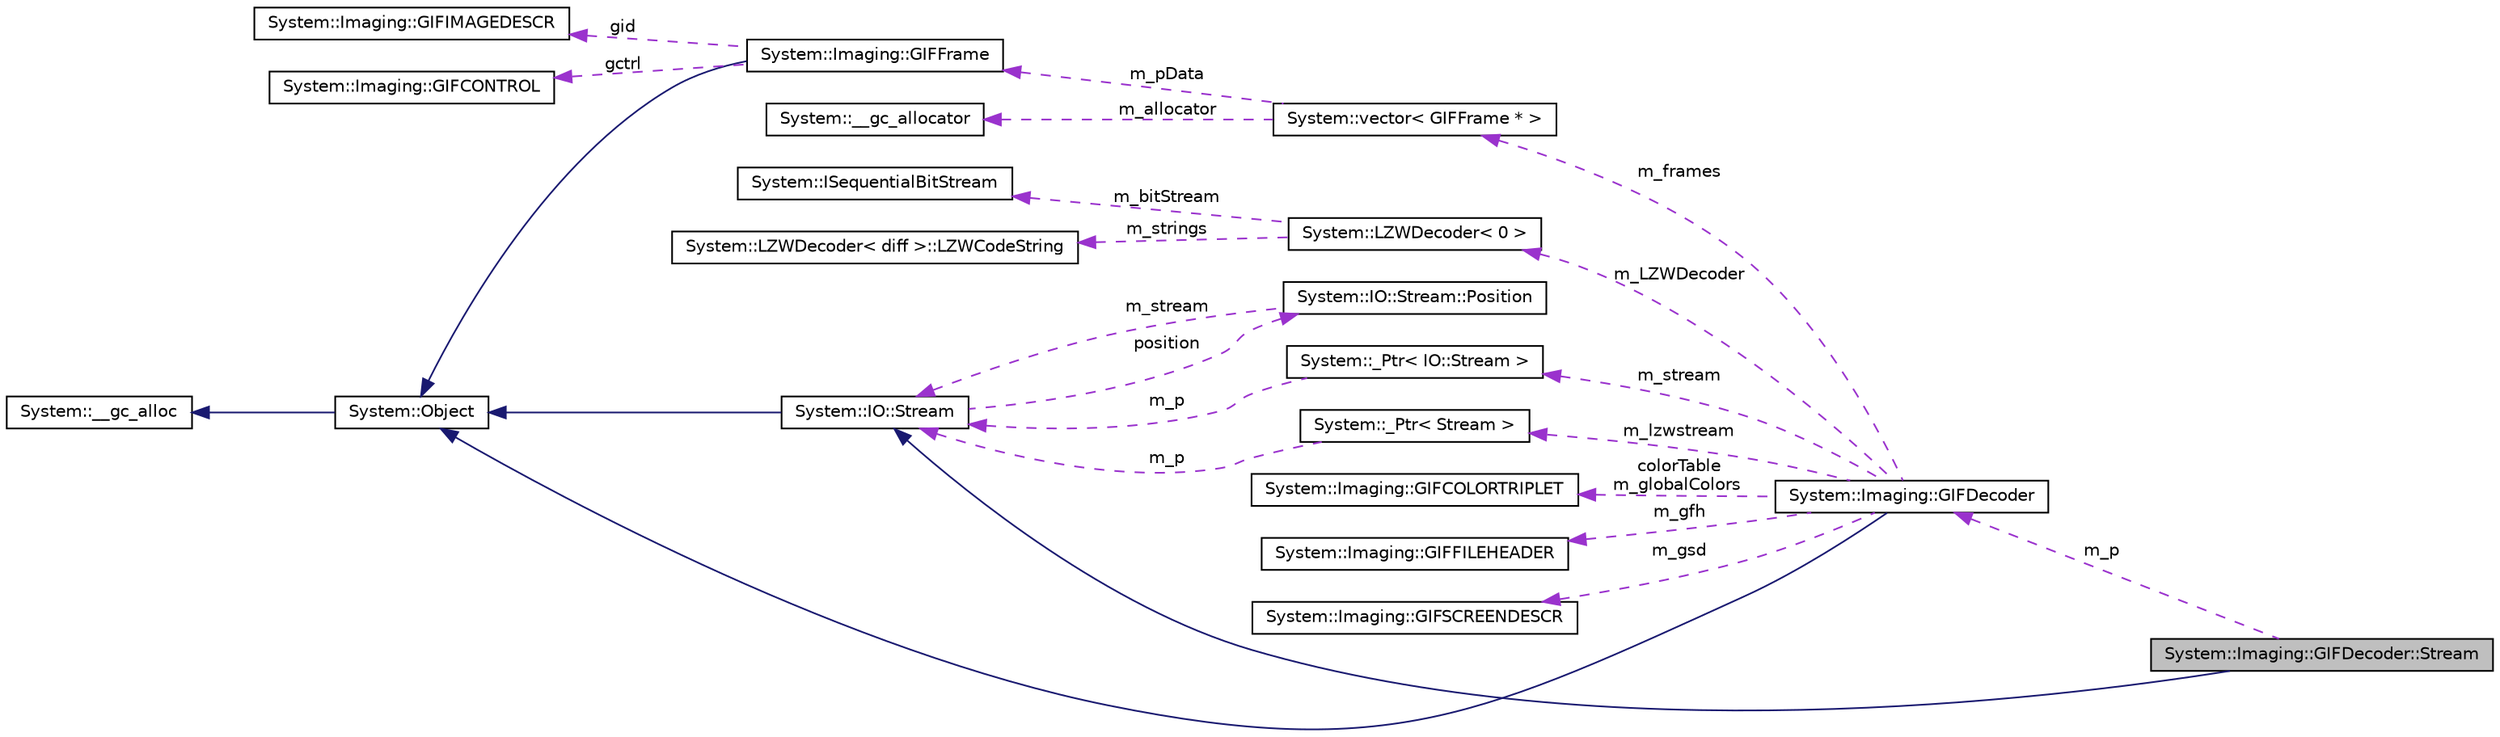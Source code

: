 digraph G
{
  edge [fontname="Helvetica",fontsize="10",labelfontname="Helvetica",labelfontsize="10"];
  node [fontname="Helvetica",fontsize="10",shape=record];
  rankdir="LR";
  Node1 [label="System::Imaging::GIFDecoder::Stream",height=0.2,width=0.4,color="black", fillcolor="grey75", style="filled" fontcolor="black"];
  Node2 -> Node1 [dir="back",color="midnightblue",fontsize="10",style="solid",fontname="Helvetica"];
  Node2 [label="System::IO::Stream",height=0.2,width=0.4,color="black", fillcolor="white", style="filled",URL="$class_system_1_1_i_o_1_1_stream.html"];
  Node3 -> Node2 [dir="back",color="midnightblue",fontsize="10",style="solid",fontname="Helvetica"];
  Node3 [label="System::Object",height=0.2,width=0.4,color="black", fillcolor="white", style="filled",URL="$class_system_1_1_object.html"];
  Node4 -> Node3 [dir="back",color="midnightblue",fontsize="10",style="solid",fontname="Helvetica"];
  Node4 [label="System::__gc_alloc",height=0.2,width=0.4,color="black", fillcolor="white", style="filled",URL="$class_system_1_1____gc__alloc.html"];
  Node5 -> Node2 [dir="back",color="darkorchid3",fontsize="10",style="dashed",label=" position" ,fontname="Helvetica"];
  Node5 [label="System::IO::Stream::Position",height=0.2,width=0.4,color="black", fillcolor="white", style="filled",URL="$class_system_1_1_i_o_1_1_stream_1_1_position.html"];
  Node2 -> Node5 [dir="back",color="darkorchid3",fontsize="10",style="dashed",label=" m_stream" ,fontname="Helvetica"];
  Node6 -> Node1 [dir="back",color="darkorchid3",fontsize="10",style="dashed",label=" m_p" ,fontname="Helvetica"];
  Node6 [label="System::Imaging::GIFDecoder",height=0.2,width=0.4,color="black", fillcolor="white", style="filled",URL="$class_system_1_1_imaging_1_1_g_i_f_decoder.html"];
  Node3 -> Node6 [dir="back",color="midnightblue",fontsize="10",style="solid",fontname="Helvetica"];
  Node7 -> Node6 [dir="back",color="darkorchid3",fontsize="10",style="dashed",label=" m_frames" ,fontname="Helvetica"];
  Node7 [label="System::vector\< GIFFrame * \>",height=0.2,width=0.4,color="black", fillcolor="white", style="filled",URL="$class_system_1_1vector.html"];
  Node8 -> Node7 [dir="back",color="darkorchid3",fontsize="10",style="dashed",label=" m_allocator" ,fontname="Helvetica"];
  Node8 [label="System::__gc_allocator",height=0.2,width=0.4,color="black", fillcolor="white", style="filled",URL="$class_system_1_1____gc__allocator.html"];
  Node9 -> Node7 [dir="back",color="darkorchid3",fontsize="10",style="dashed",label=" m_pData" ,fontname="Helvetica"];
  Node9 [label="System::Imaging::GIFFrame",height=0.2,width=0.4,color="black", fillcolor="white", style="filled",URL="$class_system_1_1_imaging_1_1_g_i_f_frame.html"];
  Node3 -> Node9 [dir="back",color="midnightblue",fontsize="10",style="solid",fontname="Helvetica"];
  Node10 -> Node9 [dir="back",color="darkorchid3",fontsize="10",style="dashed",label=" gid" ,fontname="Helvetica"];
  Node10 [label="System::Imaging::GIFIMAGEDESCR",height=0.2,width=0.4,color="black", fillcolor="white", style="filled",URL="$struct_system_1_1_imaging_1_1_g_i_f_i_m_a_g_e_d_e_s_c_r.html"];
  Node11 -> Node9 [dir="back",color="darkorchid3",fontsize="10",style="dashed",label=" gctrl" ,fontname="Helvetica"];
  Node11 [label="System::Imaging::GIFCONTROL",height=0.2,width=0.4,color="black", fillcolor="white", style="filled",URL="$struct_system_1_1_imaging_1_1_g_i_f_c_o_n_t_r_o_l.html"];
  Node12 -> Node6 [dir="back",color="darkorchid3",fontsize="10",style="dashed",label=" colorTable\nm_globalColors" ,fontname="Helvetica"];
  Node12 [label="System::Imaging::GIFCOLORTRIPLET",height=0.2,width=0.4,color="black", fillcolor="white", style="filled",URL="$struct_system_1_1_imaging_1_1_g_i_f_c_o_l_o_r_t_r_i_p_l_e_t.html"];
  Node13 -> Node6 [dir="back",color="darkorchid3",fontsize="10",style="dashed",label=" m_lzwstream" ,fontname="Helvetica"];
  Node13 [label="System::_Ptr\< Stream \>",height=0.2,width=0.4,color="black", fillcolor="white", style="filled",URL="$class_system_1_1___ptr.html"];
  Node2 -> Node13 [dir="back",color="darkorchid3",fontsize="10",style="dashed",label=" m_p" ,fontname="Helvetica"];
  Node14 -> Node6 [dir="back",color="darkorchid3",fontsize="10",style="dashed",label=" m_gfh" ,fontname="Helvetica"];
  Node14 [label="System::Imaging::GIFFILEHEADER",height=0.2,width=0.4,color="black", fillcolor="white", style="filled",URL="$struct_system_1_1_imaging_1_1_g_i_f_f_i_l_e_h_e_a_d_e_r.html"];
  Node15 -> Node6 [dir="back",color="darkorchid3",fontsize="10",style="dashed",label=" m_gsd" ,fontname="Helvetica"];
  Node15 [label="System::Imaging::GIFSCREENDESCR",height=0.2,width=0.4,color="black", fillcolor="white", style="filled",URL="$struct_system_1_1_imaging_1_1_g_i_f_s_c_r_e_e_n_d_e_s_c_r.html"];
  Node16 -> Node6 [dir="back",color="darkorchid3",fontsize="10",style="dashed",label=" m_LZWDecoder" ,fontname="Helvetica"];
  Node16 [label="System::LZWDecoder\< 0 \>",height=0.2,width=0.4,color="black", fillcolor="white", style="filled",URL="$class_system_1_1_l_z_w_decoder.html"];
  Node17 -> Node16 [dir="back",color="darkorchid3",fontsize="10",style="dashed",label=" m_bitStream" ,fontname="Helvetica"];
  Node17 [label="System::ISequentialBitStream",height=0.2,width=0.4,color="black", fillcolor="white", style="filled",URL="$class_system_1_1_i_sequential_bit_stream.html"];
  Node18 -> Node16 [dir="back",color="darkorchid3",fontsize="10",style="dashed",label=" m_strings" ,fontname="Helvetica"];
  Node18 [label="System::LZWDecoder\< diff \>::LZWCodeString",height=0.2,width=0.4,color="black", fillcolor="white", style="filled",URL="$struct_system_1_1_l_z_w_decoder_1_1_l_z_w_code_string.html"];
  Node19 -> Node6 [dir="back",color="darkorchid3",fontsize="10",style="dashed",label=" m_stream" ,fontname="Helvetica"];
  Node19 [label="System::_Ptr\< IO::Stream \>",height=0.2,width=0.4,color="black", fillcolor="white", style="filled",URL="$class_system_1_1___ptr.html"];
  Node2 -> Node19 [dir="back",color="darkorchid3",fontsize="10",style="dashed",label=" m_p" ,fontname="Helvetica"];
}
